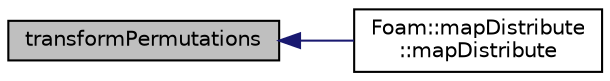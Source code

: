 digraph "transformPermutations"
{
  bgcolor="transparent";
  edge [fontname="Helvetica",fontsize="10",labelfontname="Helvetica",labelfontsize="10"];
  node [fontname="Helvetica",fontsize="10",shape=record];
  rankdir="LR";
  Node1 [label="transformPermutations",height=0.2,width=0.4,color="black", fillcolor="grey75", style="filled", fontcolor="black"];
  Node1 -> Node2 [dir="back",color="midnightblue",fontsize="10",style="solid",fontname="Helvetica"];
  Node2 [label="Foam::mapDistribute\l::mapDistribute",height=0.2,width=0.4,color="black",URL="$a01393.html#a4af5642c1791f236e1889e416042fb37",tooltip="Construct from list of (possibly remote) untransformed elements. "];
}
